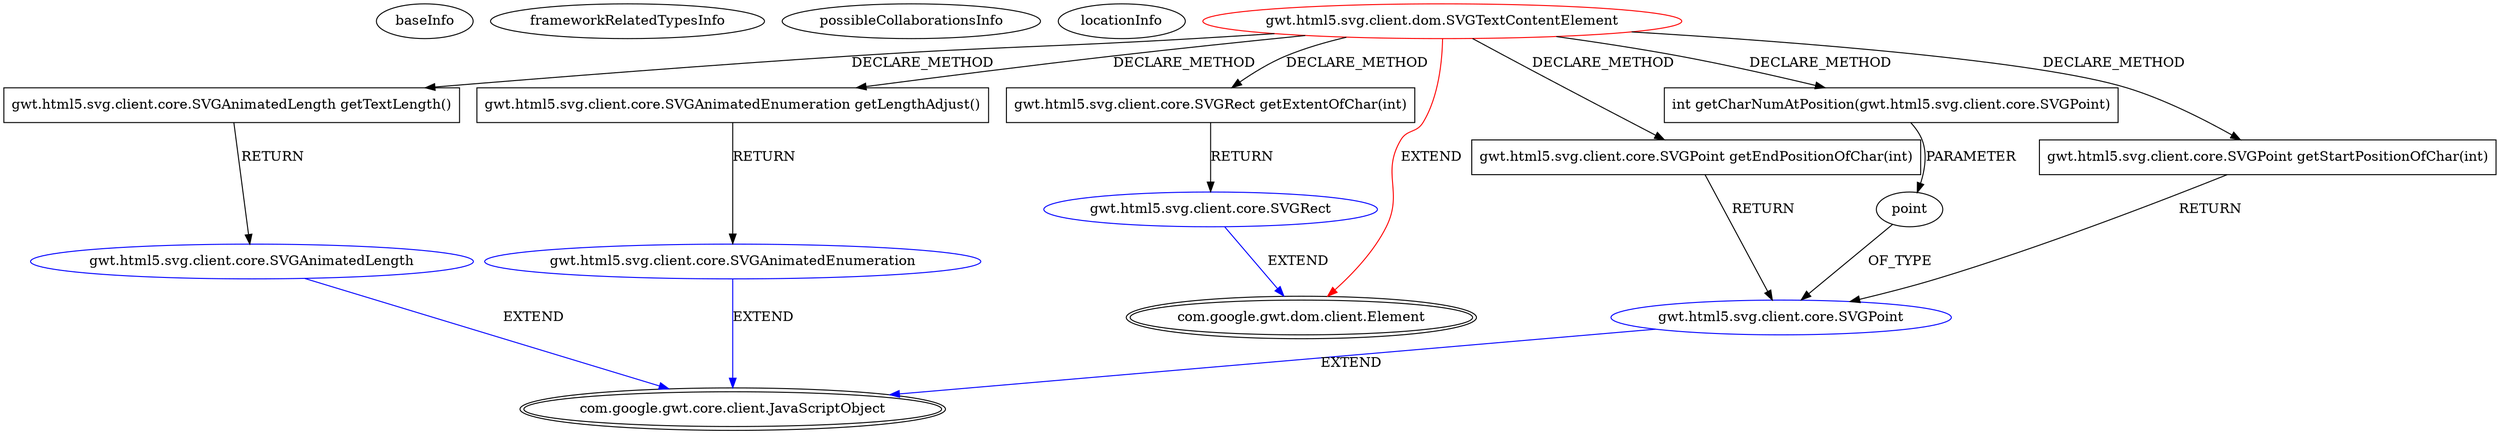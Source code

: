 digraph {
baseInfo[graphId=3908,category="extension_graph",isAnonymous=false,possibleRelation=true]
frameworkRelatedTypesInfo[0="com.google.gwt.dom.client.Element"]
possibleCollaborationsInfo[0="3908~CLIENT_METHOD_DECLARATION-RETURN_TYPE-~com.google.gwt.dom.client.Element ~com.google.gwt.core.client.JavaScriptObject ~false~false",1="3908~CLIENT_METHOD_DECLARATION-RETURN_TYPE-~com.google.gwt.dom.client.Element ~com.google.gwt.dom.client.Element ~false~false",2="3908~CLIENT_METHOD_DECLARATION-PARAMETER_DECLARATION-CLIENT_METHOD_DECLARATION-RETURN_TYPE-CLIENT_METHOD_DECLARATION-RETURN_TYPE-~com.google.gwt.dom.client.Element ~com.google.gwt.core.client.JavaScriptObject ~false~false"]
locationInfo[projectName="mguiral-GwtSvgLib",filePath="/mguiral-GwtSvgLib/GwtSvgLib-master/src/gwt/html5/svg/client/dom/SVGTextContentElement.java",contextSignature="SVGTextContentElement",graphId="3908"]
0[label="gwt.html5.svg.client.dom.SVGTextContentElement",vertexType="ROOT_CLIENT_CLASS_DECLARATION",isFrameworkType=false,color=red]
1[label="com.google.gwt.dom.client.Element",vertexType="FRAMEWORK_CLASS_TYPE",isFrameworkType=true,peripheries=2]
2[label="gwt.html5.svg.client.core.SVGAnimatedLength getTextLength()",vertexType="CLIENT_METHOD_DECLARATION",isFrameworkType=false,shape=box]
3[label="gwt.html5.svg.client.core.SVGAnimatedLength",vertexType="REFERENCE_CLIENT_CLASS_DECLARATION",isFrameworkType=false,color=blue]
4[label="com.google.gwt.core.client.JavaScriptObject",vertexType="FRAMEWORK_CLASS_TYPE",isFrameworkType=true,peripheries=2]
6[label="gwt.html5.svg.client.core.SVGAnimatedEnumeration getLengthAdjust()",vertexType="CLIENT_METHOD_DECLARATION",isFrameworkType=false,shape=box]
7[label="gwt.html5.svg.client.core.SVGAnimatedEnumeration",vertexType="REFERENCE_CLIENT_CLASS_DECLARATION",isFrameworkType=false,color=blue]
13[label="gwt.html5.svg.client.core.SVGPoint getStartPositionOfChar(int)",vertexType="CLIENT_METHOD_DECLARATION",isFrameworkType=false,shape=box]
14[label="gwt.html5.svg.client.core.SVGPoint",vertexType="REFERENCE_CLIENT_CLASS_DECLARATION",isFrameworkType=false,color=blue]
16[label="gwt.html5.svg.client.core.SVGPoint getEndPositionOfChar(int)",vertexType="CLIENT_METHOD_DECLARATION",isFrameworkType=false,shape=box]
18[label="gwt.html5.svg.client.core.SVGRect getExtentOfChar(int)",vertexType="CLIENT_METHOD_DECLARATION",isFrameworkType=false,shape=box]
19[label="gwt.html5.svg.client.core.SVGRect",vertexType="REFERENCE_CLIENT_CLASS_DECLARATION",isFrameworkType=false,color=blue]
22[label="int getCharNumAtPosition(gwt.html5.svg.client.core.SVGPoint)",vertexType="CLIENT_METHOD_DECLARATION",isFrameworkType=false,shape=box]
23[label="point",vertexType="PARAMETER_DECLARATION",isFrameworkType=false]
0->1[label="EXTEND",color=red]
0->2[label="DECLARE_METHOD"]
3->4[label="EXTEND",color=blue]
2->3[label="RETURN"]
0->6[label="DECLARE_METHOD"]
7->4[label="EXTEND",color=blue]
6->7[label="RETURN"]
0->13[label="DECLARE_METHOD"]
14->4[label="EXTEND",color=blue]
13->14[label="RETURN"]
0->16[label="DECLARE_METHOD"]
16->14[label="RETURN"]
0->18[label="DECLARE_METHOD"]
19->1[label="EXTEND",color=blue]
18->19[label="RETURN"]
0->22[label="DECLARE_METHOD"]
23->14[label="OF_TYPE"]
22->23[label="PARAMETER"]
}
